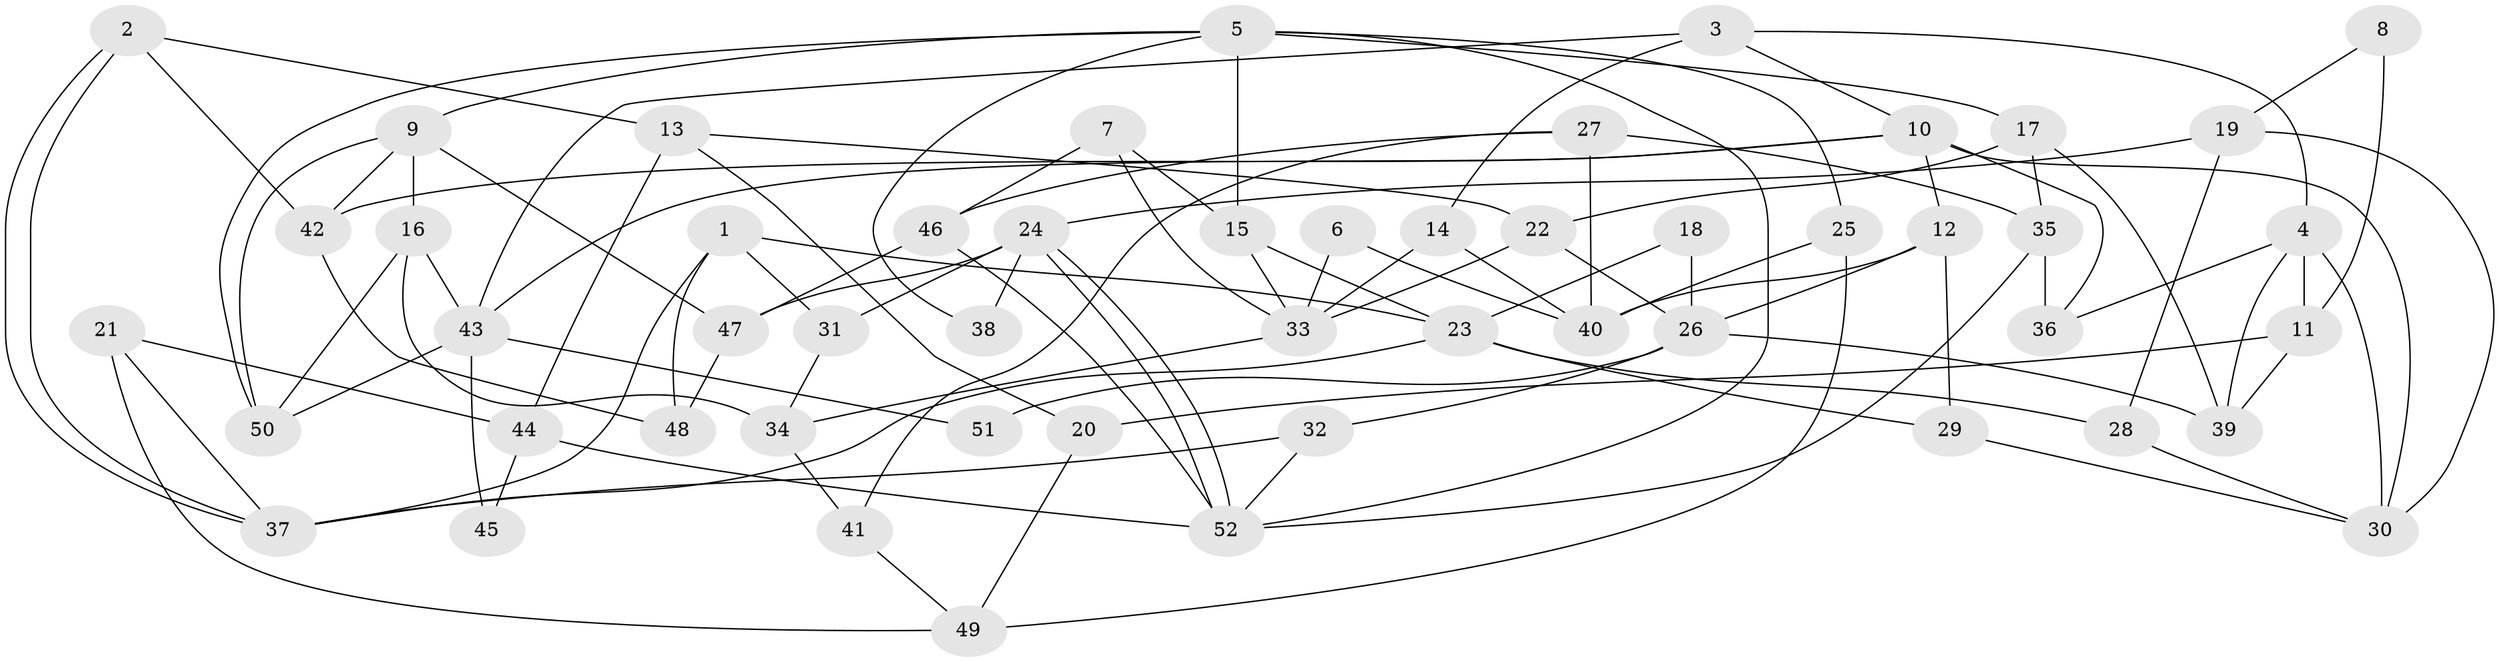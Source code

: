 // coarse degree distribution, {4: 0.45161290322580644, 2: 0.0967741935483871, 5: 0.0967741935483871, 3: 0.1935483870967742, 11: 0.06451612903225806, 1: 0.03225806451612903, 6: 0.06451612903225806}
// Generated by graph-tools (version 1.1) at 2025/53/03/04/25 21:53:33]
// undirected, 52 vertices, 104 edges
graph export_dot {
graph [start="1"]
  node [color=gray90,style=filled];
  1;
  2;
  3;
  4;
  5;
  6;
  7;
  8;
  9;
  10;
  11;
  12;
  13;
  14;
  15;
  16;
  17;
  18;
  19;
  20;
  21;
  22;
  23;
  24;
  25;
  26;
  27;
  28;
  29;
  30;
  31;
  32;
  33;
  34;
  35;
  36;
  37;
  38;
  39;
  40;
  41;
  42;
  43;
  44;
  45;
  46;
  47;
  48;
  49;
  50;
  51;
  52;
  1 -- 37;
  1 -- 31;
  1 -- 23;
  1 -- 48;
  2 -- 37;
  2 -- 37;
  2 -- 42;
  2 -- 13;
  3 -- 10;
  3 -- 4;
  3 -- 14;
  3 -- 43;
  4 -- 30;
  4 -- 39;
  4 -- 11;
  4 -- 36;
  5 -- 52;
  5 -- 9;
  5 -- 15;
  5 -- 17;
  5 -- 25;
  5 -- 38;
  5 -- 50;
  6 -- 40;
  6 -- 33;
  7 -- 15;
  7 -- 33;
  7 -- 46;
  8 -- 11;
  8 -- 19;
  9 -- 16;
  9 -- 42;
  9 -- 47;
  9 -- 50;
  10 -- 43;
  10 -- 30;
  10 -- 12;
  10 -- 36;
  10 -- 42;
  11 -- 20;
  11 -- 39;
  12 -- 26;
  12 -- 29;
  12 -- 40;
  13 -- 22;
  13 -- 20;
  13 -- 44;
  14 -- 40;
  14 -- 33;
  15 -- 33;
  15 -- 23;
  16 -- 43;
  16 -- 50;
  16 -- 34;
  17 -- 35;
  17 -- 22;
  17 -- 39;
  18 -- 26;
  18 -- 23;
  19 -- 24;
  19 -- 28;
  19 -- 30;
  20 -- 49;
  21 -- 44;
  21 -- 37;
  21 -- 49;
  22 -- 26;
  22 -- 33;
  23 -- 28;
  23 -- 29;
  23 -- 37;
  24 -- 52;
  24 -- 52;
  24 -- 47;
  24 -- 31;
  24 -- 38;
  25 -- 40;
  25 -- 49;
  26 -- 32;
  26 -- 39;
  26 -- 51;
  27 -- 35;
  27 -- 41;
  27 -- 40;
  27 -- 46;
  28 -- 30;
  29 -- 30;
  31 -- 34;
  32 -- 37;
  32 -- 52;
  33 -- 34;
  34 -- 41;
  35 -- 36;
  35 -- 52;
  41 -- 49;
  42 -- 48;
  43 -- 50;
  43 -- 45;
  43 -- 51;
  44 -- 52;
  44 -- 45;
  46 -- 47;
  46 -- 52;
  47 -- 48;
}
